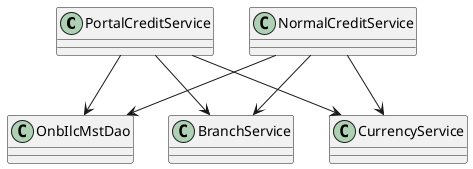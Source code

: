 @startuml
class PortalCreditService {
}

class NormalCreditService {
}

class OnbIlcMstDao {
}

class BranchService {
}

class CurrencyService {
}

PortalCreditService --> OnbIlcMstDao
NormalCreditService --> OnbIlcMstDao
PortalCreditService --> BranchService
NormalCreditService --> BranchService
PortalCreditService --> CurrencyService
NormalCreditService --> CurrencyService


@enduml